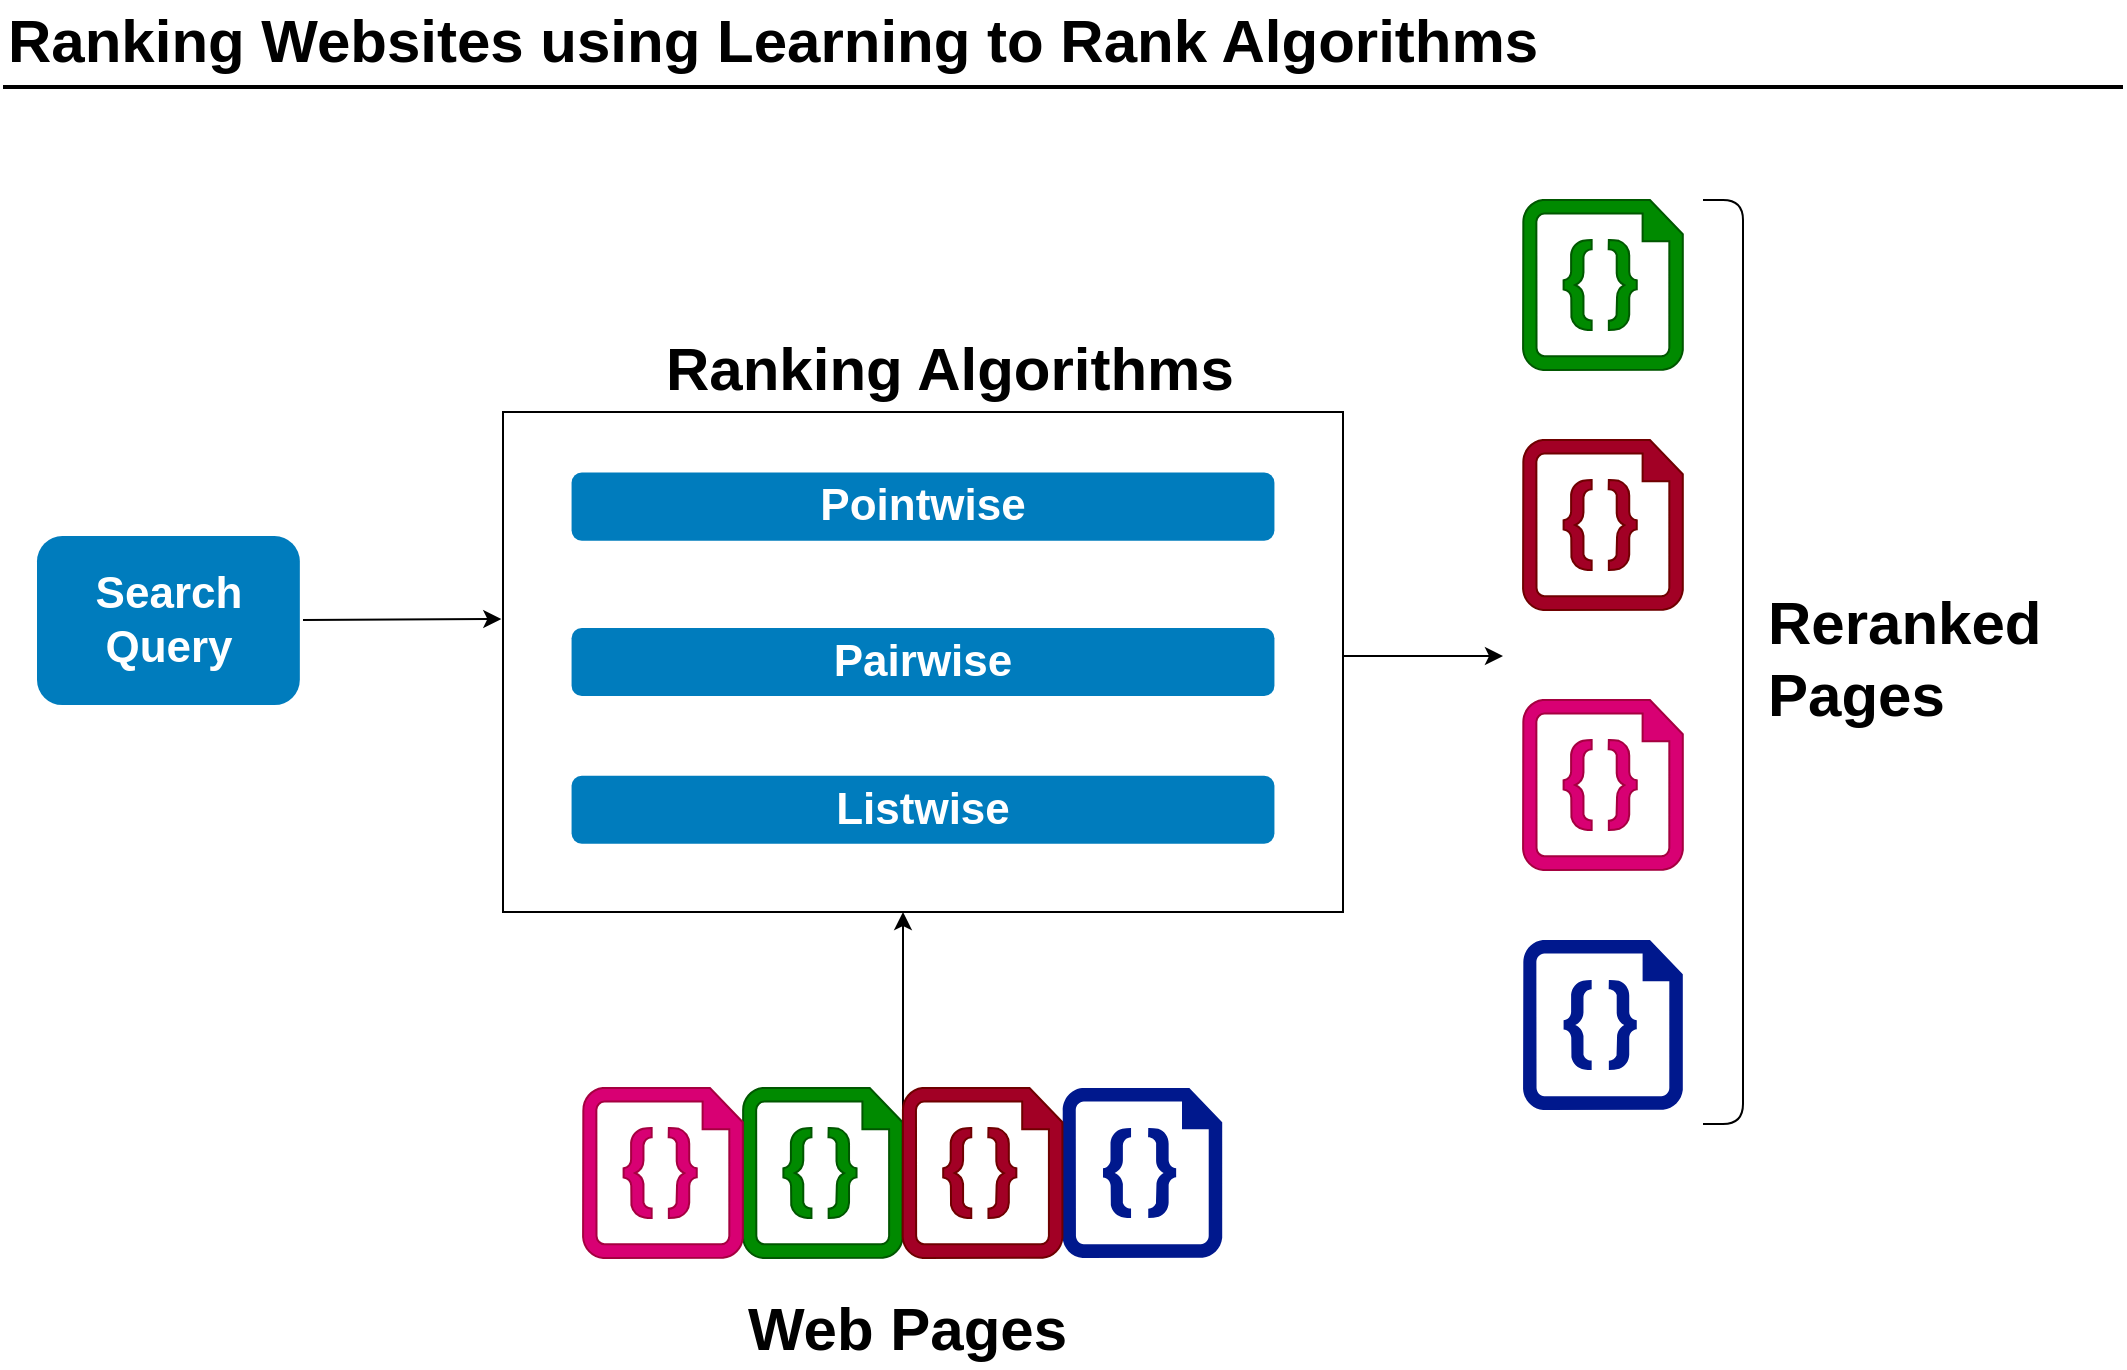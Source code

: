 <mxfile version="24.6.1" type="device">
  <diagram id="Ht1M8jgEwFfnCIfOTk4-" name="Page-1">
    <mxGraphModel dx="1434" dy="772" grid="1" gridSize="10" guides="1" tooltips="1" connect="1" arrows="1" fold="1" page="1" pageScale="1" pageWidth="1169" pageHeight="827" math="0" shadow="0">
      <root>
        <mxCell id="0" />
        <mxCell id="1" parent="0" />
        <mxCell id="-QjtrjUzRDEMRZ5MF8oH-47" value="Ranking Websites using Learning to Rank Algorithms" style="text;html=1;resizable=0;points=[];autosize=1;align=left;verticalAlign=top;spacingTop=-4;fontSize=30;fontStyle=1" parent="1" vertex="1">
          <mxGeometry x="52.5" y="60" width="730" height="40" as="geometry" />
        </mxCell>
        <mxCell id="SCVMTBWpLvtzJIhz15lM-1" value="" style="line;strokeWidth=2;html=1;fontSize=14;" parent="1" vertex="1">
          <mxGeometry x="52.5" y="98.5" width="1060" height="10" as="geometry" />
        </mxCell>
        <mxCell id="rRbhyKcInX75FIr1XF5g-51" value="" style="group" parent="1" vertex="1" connectable="0">
          <mxGeometry x="69.5" y="200" width="1043" height="544" as="geometry" />
        </mxCell>
        <mxCell id="SCVMTBWpLvtzJIhz15lM-23" value="" style="shape=curlyBracket;whiteSpace=wrap;html=1;rounded=1;fontSize=14;size=0;rotation=-180;" parent="rRbhyKcInX75FIr1XF5g-51" vertex="1">
          <mxGeometry x="833" y="-40" width="20" height="462" as="geometry" />
        </mxCell>
        <mxCell id="rRbhyKcInX75FIr1XF5g-12" value="Ranking Algorithms" style="text;html=1;resizable=0;points=[];autosize=1;align=left;verticalAlign=top;spacingTop=-4;fontSize=30;fontStyle=1" parent="rRbhyKcInX75FIr1XF5g-51" vertex="1">
          <mxGeometry x="312" y="24" width="280" height="40" as="geometry" />
        </mxCell>
        <mxCell id="rRbhyKcInX75FIr1XF5g-31" value="Search Query" style="rounded=1;whiteSpace=wrap;html=1;fillColor=#007CBD;strokeColor=none;fontColor=#FFFFFF;fontStyle=1;fontSize=22;labelBackgroundColor=none;" parent="rRbhyKcInX75FIr1XF5g-51" vertex="1">
          <mxGeometry y="128" width="131.42" height="84.55" as="geometry" />
        </mxCell>
        <mxCell id="rRbhyKcInX75FIr1XF5g-32" value="" style="group" parent="rRbhyKcInX75FIr1XF5g-51" vertex="1" connectable="0">
          <mxGeometry x="233" y="66" width="420" height="250" as="geometry" />
        </mxCell>
        <mxCell id="rRbhyKcInX75FIr1XF5g-10" value="" style="rounded=0;whiteSpace=wrap;html=1;" parent="rRbhyKcInX75FIr1XF5g-32" vertex="1">
          <mxGeometry width="420" height="250" as="geometry" />
        </mxCell>
        <mxCell id="rRbhyKcInX75FIr1XF5g-9" value="Listwise" style="rounded=1;whiteSpace=wrap;html=1;fillColor=#007CBD;strokeColor=none;fontColor=#FFFFFF;fontStyle=1;fontSize=22;labelBackgroundColor=none;" parent="rRbhyKcInX75FIr1XF5g-32" vertex="1">
          <mxGeometry x="34.286" y="181.818" width="351.429" height="34.091" as="geometry" />
        </mxCell>
        <mxCell id="rRbhyKcInX75FIr1XF5g-8" value="Pairwise" style="rounded=1;whiteSpace=wrap;html=1;fillColor=#007CBD;strokeColor=none;fontColor=#FFFFFF;fontStyle=1;fontSize=22;labelBackgroundColor=none;" parent="rRbhyKcInX75FIr1XF5g-32" vertex="1">
          <mxGeometry x="34.286" y="107.955" width="351.429" height="34.091" as="geometry" />
        </mxCell>
        <mxCell id="7OVz4w7n9kzEPWy-4BBC-6" value="Pointwise" style="rounded=1;whiteSpace=wrap;html=1;fillColor=#007CBD;strokeColor=none;fontColor=#FFFFFF;fontStyle=1;fontSize=22;labelBackgroundColor=none;" parent="rRbhyKcInX75FIr1XF5g-32" vertex="1">
          <mxGeometry x="34.286" y="30.303" width="351.429" height="34.091" as="geometry" />
        </mxCell>
        <mxCell id="rRbhyKcInX75FIr1XF5g-33" value="" style="endArrow=classic;html=1;rounded=0;fontFamily=Helvetica;fontSize=22;fontColor=#FFFFFF;fontStyle=1;labelBackgroundColor=none;entryX=-0.002;entryY=0.414;entryDx=0;entryDy=0;entryPerimeter=0;" parent="rRbhyKcInX75FIr1XF5g-51" target="rRbhyKcInX75FIr1XF5g-10" edge="1">
          <mxGeometry width="50" height="50" relative="1" as="geometry">
            <mxPoint x="133" y="170" as="sourcePoint" />
            <mxPoint x="158.96" y="169.77" as="targetPoint" />
          </mxGeometry>
        </mxCell>
        <mxCell id="rRbhyKcInX75FIr1XF5g-40" value="" style="endArrow=classic;html=1;rounded=0;fontFamily=Helvetica;fontSize=22;fontColor=#FFFFFF;fontStyle=1;labelBackgroundColor=none;entryX=-0.002;entryY=0.414;entryDx=0;entryDy=0;entryPerimeter=0;" parent="rRbhyKcInX75FIr1XF5g-51" edge="1">
          <mxGeometry width="50" height="50" relative="1" as="geometry">
            <mxPoint x="433" y="458" as="sourcePoint" />
            <mxPoint x="433" y="316" as="targetPoint" />
          </mxGeometry>
        </mxCell>
        <mxCell id="rRbhyKcInX75FIr1XF5g-42" value="" style="endArrow=classic;html=1;rounded=0;fontFamily=Helvetica;fontSize=22;fontColor=#FFFFFF;fontStyle=1;labelBackgroundColor=none;" parent="rRbhyKcInX75FIr1XF5g-51" edge="1">
          <mxGeometry width="50" height="50" relative="1" as="geometry">
            <mxPoint x="653" y="188" as="sourcePoint" />
            <mxPoint x="733" y="188" as="targetPoint" />
          </mxGeometry>
        </mxCell>
        <mxCell id="rRbhyKcInX75FIr1XF5g-35" value="" style="group" parent="rRbhyKcInX75FIr1XF5g-51" vertex="1" connectable="0">
          <mxGeometry x="273.0" y="404" width="319.6" height="85" as="geometry" />
        </mxCell>
        <mxCell id="rRbhyKcInX75FIr1XF5g-1" value="&lt;span style=&quot;color: rgba(0, 0, 0, 0); font-family: monospace; font-size: 0px; text-align: start;&quot;&gt;%3CmxGraphModel%3E%3Croot%3E%3CmxCell%20id%3D%220%22%2F%3E%3CmxCell%20id%3D%221%22%20parent%3D%220%22%2F%3E%3CmxCell%20id%3D%222%22%20value%3D%22%22%20style%3D%22sketch%3D0%3Baspect%3Dfixed%3BpointerEvents%3D1%3Bshadow%3D0%3Bdashed%3D0%3Bhtml%3D1%3BstrokeColor%3D%23A50040%3BlabelPosition%3Dcenter%3BverticalLabelPosition%3Dbottom%3BverticalAlign%3Dtop%3Balign%3Dcenter%3BfillColor%3D%23d80073%3Bshape%3Dmxgraph.azure.code_file%3BfontColor%3D%23ffffff%3B%22%20vertex%3D%221%22%20parent%3D%221%22%3E%3CmxGeometry%20x%3D%22360.0%22%20y%3D%22680%22%20width%3D%2279.9%22%20height%3D%2285%22%20as%3D%22geometry%22%2F%3E%3C%2FmxCell%3E%3C%2Froot%3E%3C%2FmxGraphModel%3E&lt;/span&gt;" style="sketch=0;aspect=fixed;pointerEvents=1;shadow=0;dashed=0;html=1;strokeColor=#005700;labelPosition=center;verticalLabelPosition=bottom;verticalAlign=top;align=center;fillColor=#008a00;shape=mxgraph.azure.code_file;fontColor=#ffffff;" parent="rRbhyKcInX75FIr1XF5g-35" vertex="1">
          <mxGeometry x="79.9" width="79.9" height="85" as="geometry" />
        </mxCell>
        <mxCell id="rRbhyKcInX75FIr1XF5g-3" value="&lt;span style=&quot;color: rgba(0, 0, 0, 0); font-family: monospace; font-size: 0px; text-align: start;&quot;&gt;%3CmxGraphModel%3E%3Croot%3E%3CmxCell%20id%3D%220%22%2F%3E%3CmxCell%20id%3D%221%22%20parent%3D%220%22%2F%3E%3CmxCell%20id%3D%222%22%20value%3D%22%22%20style%3D%22sketch%3D0%3Baspect%3Dfixed%3BpointerEvents%3D1%3Bshadow%3D0%3Bdashed%3D0%3Bhtml%3D1%3BstrokeColor%3D%23A50040%3BlabelPosition%3Dcenter%3BverticalLabelPosition%3Dbottom%3BverticalAlign%3Dtop%3Balign%3Dcenter%3BfillColor%3D%23d80073%3Bshape%3Dmxgraph.azure.code_file%3BfontColor%3D%23ffffff%3B%22%20vertex%3D%221%22%20parent%3D%221%22%3E%3CmxGeometry%20x%3D%22360.0%22%20y%3D%22680%22%20width%3D%2279.9%22%20height%3D%2285%22%20as%3D%22geometry%22%2F%3E%3C%2FmxCell%3E%3C%2Froot%3E%3C%2FmxGraphModel%3E&lt;/span&gt;&lt;span style=&quot;color: rgba(0, 0, 0, 0); font-family: monospace; font-size: 0px; text-align: start;&quot;&gt;%3CmxGraphModel%3E%3Croot%3E%3CmxCell%20id%3D%220%22%2F%3E%3CmxCell%20id%3D%221%22%20parent%3D%220%22%2F%3E%3CmxCell%20id%3D%222%22%20value%3D%22%22%20style%3D%22sketch%3D0%3Baspect%3Dfixed%3BpointerEvents%3D1%3Bshadow%3D0%3Bdashed%3D0%3Bhtml%3D1%3BstrokeColor%3D%23A50040%3BlabelPosition%3Dcenter%3BverticalLabelPosition%3Dbottom%3BverticalAlign%3Dtop%3Balign%3Dcenter%3BfillColor%3D%23d80073%3Bshape%3Dmxgraph.azure.code_file%3BfontColor%3D%23ffffff%3B%22%20vertex%3D%221%22%20parent%3D%221%22%3E%3CmxGeometry%20x%3D%22360.0%22%20y%3D%22680%22%20width%3D%2279.9%22%20height%3D%2285%22%20as%3D%22geometry%22%2F%3E%3C%2FmxCell%3E%3C%2Froot%3E%3C%2FmxGraphModel%3E&lt;/span&gt;" style="sketch=0;aspect=fixed;pointerEvents=1;shadow=0;dashed=0;html=1;strokeColor=none;labelPosition=center;verticalLabelPosition=bottom;verticalAlign=top;align=center;fillColor=#00188D;shape=mxgraph.azure.code_file" parent="rRbhyKcInX75FIr1XF5g-35" vertex="1">
          <mxGeometry x="239.7" width="79.9" height="85" as="geometry" />
        </mxCell>
        <mxCell id="rRbhyKcInX75FIr1XF5g-4" value="" style="sketch=0;aspect=fixed;pointerEvents=1;shadow=0;dashed=0;html=1;strokeColor=#A50040;labelPosition=center;verticalLabelPosition=bottom;verticalAlign=top;align=center;fillColor=#d80073;shape=mxgraph.azure.code_file;fontColor=#ffffff;" parent="rRbhyKcInX75FIr1XF5g-35" vertex="1">
          <mxGeometry width="79.9" height="85" as="geometry" />
        </mxCell>
        <mxCell id="rRbhyKcInX75FIr1XF5g-5" value="" style="sketch=0;aspect=fixed;pointerEvents=1;shadow=0;dashed=0;html=1;strokeColor=#6F0000;labelPosition=center;verticalLabelPosition=bottom;verticalAlign=top;align=center;fillColor=#a20025;shape=mxgraph.azure.code_file;fontColor=#ffffff;" parent="rRbhyKcInX75FIr1XF5g-35" vertex="1">
          <mxGeometry x="159.8" width="79.9" height="85" as="geometry" />
        </mxCell>
        <mxCell id="rRbhyKcInX75FIr1XF5g-36" value="Web Pages" style="text;html=1;resizable=0;points=[];autosize=1;align=left;verticalAlign=top;spacingTop=-4;fontSize=30;fontStyle=1" parent="rRbhyKcInX75FIr1XF5g-51" vertex="1">
          <mxGeometry x="353" y="504" width="180" height="40" as="geometry" />
        </mxCell>
        <mxCell id="rRbhyKcInX75FIr1XF5g-45" value="&lt;span style=&quot;color: rgba(0, 0, 0, 0); font-family: monospace; font-size: 0px; text-align: start;&quot;&gt;%3CmxGraphModel%3E%3Croot%3E%3CmxCell%20id%3D%220%22%2F%3E%3CmxCell%20id%3D%221%22%20parent%3D%220%22%2F%3E%3CmxCell%20id%3D%222%22%20value%3D%22%22%20style%3D%22sketch%3D0%3Baspect%3Dfixed%3BpointerEvents%3D1%3Bshadow%3D0%3Bdashed%3D0%3Bhtml%3D1%3BstrokeColor%3D%23A50040%3BlabelPosition%3Dcenter%3BverticalLabelPosition%3Dbottom%3BverticalAlign%3Dtop%3Balign%3Dcenter%3BfillColor%3D%23d80073%3Bshape%3Dmxgraph.azure.code_file%3BfontColor%3D%23ffffff%3B%22%20vertex%3D%221%22%20parent%3D%221%22%3E%3CmxGeometry%20x%3D%22360.0%22%20y%3D%22680%22%20width%3D%2279.9%22%20height%3D%2285%22%20as%3D%22geometry%22%2F%3E%3C%2FmxCell%3E%3C%2Froot%3E%3C%2FmxGraphModel%3E&lt;/span&gt;" style="sketch=0;aspect=fixed;pointerEvents=1;shadow=0;dashed=0;html=1;strokeColor=#005700;labelPosition=center;verticalLabelPosition=bottom;verticalAlign=top;align=center;fillColor=#008a00;shape=mxgraph.azure.code_file;fontColor=#ffffff;" parent="rRbhyKcInX75FIr1XF5g-51" vertex="1">
          <mxGeometry x="743" y="-40" width="79.9" height="85" as="geometry" />
        </mxCell>
        <mxCell id="rRbhyKcInX75FIr1XF5g-46" value="" style="sketch=0;aspect=fixed;pointerEvents=1;shadow=0;dashed=0;html=1;strokeColor=#6F0000;labelPosition=center;verticalLabelPosition=bottom;verticalAlign=top;align=center;fillColor=#a20025;shape=mxgraph.azure.code_file;fontColor=#ffffff;" parent="rRbhyKcInX75FIr1XF5g-51" vertex="1">
          <mxGeometry x="743" y="80" width="79.9" height="85" as="geometry" />
        </mxCell>
        <mxCell id="rRbhyKcInX75FIr1XF5g-47" value="" style="sketch=0;aspect=fixed;pointerEvents=1;shadow=0;dashed=0;html=1;strokeColor=#A50040;labelPosition=center;verticalLabelPosition=bottom;verticalAlign=top;align=center;fillColor=#d80073;shape=mxgraph.azure.code_file;fontColor=#ffffff;" parent="rRbhyKcInX75FIr1XF5g-51" vertex="1">
          <mxGeometry x="743" y="210" width="79.9" height="85" as="geometry" />
        </mxCell>
        <mxCell id="rRbhyKcInX75FIr1XF5g-48" value="&lt;span style=&quot;color: rgba(0, 0, 0, 0); font-family: monospace; font-size: 0px; text-align: start;&quot;&gt;%3CmxGraphModel%3E%3Croot%3E%3CmxCell%20id%3D%220%22%2F%3E%3CmxCell%20id%3D%221%22%20parent%3D%220%22%2F%3E%3CmxCell%20id%3D%222%22%20value%3D%22%22%20style%3D%22sketch%3D0%3Baspect%3Dfixed%3BpointerEvents%3D1%3Bshadow%3D0%3Bdashed%3D0%3Bhtml%3D1%3BstrokeColor%3D%23A50040%3BlabelPosition%3Dcenter%3BverticalLabelPosition%3Dbottom%3BverticalAlign%3Dtop%3Balign%3Dcenter%3BfillColor%3D%23d80073%3Bshape%3Dmxgraph.azure.code_file%3BfontColor%3D%23ffffff%3B%22%20vertex%3D%221%22%20parent%3D%221%22%3E%3CmxGeometry%20x%3D%22360.0%22%20y%3D%22680%22%20width%3D%2279.9%22%20height%3D%2285%22%20as%3D%22geometry%22%2F%3E%3C%2FmxCell%3E%3C%2Froot%3E%3C%2FmxGraphModel%3E&lt;/span&gt;&lt;span style=&quot;color: rgba(0, 0, 0, 0); font-family: monospace; font-size: 0px; text-align: start;&quot;&gt;%3CmxGraphModel%3E%3Croot%3E%3CmxCell%20id%3D%220%22%2F%3E%3CmxCell%20id%3D%221%22%20parent%3D%220%22%2F%3E%3CmxCell%20id%3D%222%22%20value%3D%22%22%20style%3D%22sketch%3D0%3Baspect%3Dfixed%3BpointerEvents%3D1%3Bshadow%3D0%3Bdashed%3D0%3Bhtml%3D1%3BstrokeColor%3D%23A50040%3BlabelPosition%3Dcenter%3BverticalLabelPosition%3Dbottom%3BverticalAlign%3Dtop%3Balign%3Dcenter%3BfillColor%3D%23d80073%3Bshape%3Dmxgraph.azure.code_file%3BfontColor%3D%23ffffff%3B%22%20vertex%3D%221%22%20parent%3D%221%22%3E%3CmxGeometry%20x%3D%22360.0%22%20y%3D%22680%22%20width%3D%2279.9%22%20height%3D%2285%22%20as%3D%22geometry%22%2F%3E%3C%2FmxCell%3E%3C%2Froot%3E%3C%2FmxGraphModel%3E&lt;/span&gt;" style="sketch=0;aspect=fixed;pointerEvents=1;shadow=0;dashed=0;html=1;strokeColor=none;labelPosition=center;verticalLabelPosition=bottom;verticalAlign=top;align=center;fillColor=#00188D;shape=mxgraph.azure.code_file" parent="rRbhyKcInX75FIr1XF5g-51" vertex="1">
          <mxGeometry x="743" y="330" width="79.9" height="85" as="geometry" />
        </mxCell>
        <mxCell id="rRbhyKcInX75FIr1XF5g-50" value="Reranked&lt;div&gt;Pages&lt;/div&gt;" style="text;html=1;resizable=0;points=[];autosize=1;align=left;verticalAlign=top;spacingTop=-4;fontSize=30;fontStyle=1" parent="rRbhyKcInX75FIr1XF5g-51" vertex="1">
          <mxGeometry x="863" y="151" width="150" height="80" as="geometry" />
        </mxCell>
      </root>
    </mxGraphModel>
  </diagram>
</mxfile>

